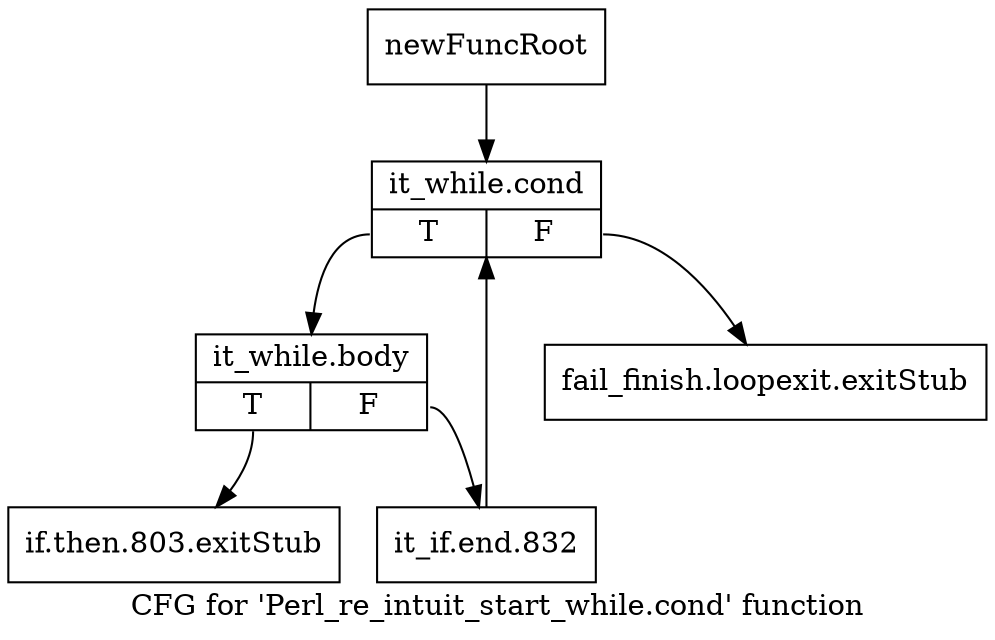 digraph "CFG for 'Perl_re_intuit_start_while.cond' function" {
	label="CFG for 'Perl_re_intuit_start_while.cond' function";

	Node0x525cf40 [shape=record,label="{newFuncRoot}"];
	Node0x525cf40 -> Node0x525d030;
	Node0x525cf90 [shape=record,label="{fail_finish.loopexit.exitStub}"];
	Node0x525cfe0 [shape=record,label="{if.then.803.exitStub}"];
	Node0x525d030 [shape=record,label="{it_while.cond|{<s0>T|<s1>F}}"];
	Node0x525d030:s0 -> Node0x525d080;
	Node0x525d030:s1 -> Node0x525cf90;
	Node0x525d080 [shape=record,label="{it_while.body|{<s0>T|<s1>F}}"];
	Node0x525d080:s0 -> Node0x525cfe0;
	Node0x525d080:s1 -> Node0x525d0d0;
	Node0x525d0d0 [shape=record,label="{it_if.end.832}"];
	Node0x525d0d0 -> Node0x525d030;
}
